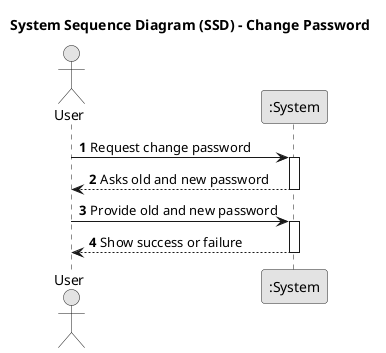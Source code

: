 @startuml
skinparam monochrome true
skinparam packageStyle rectangle
skinparam shadowing false

title System Sequence Diagram (SSD) - Change Password

actor "User" as USER
participant ":System" as System

autonumber

USER -> System : Request change password
activate System

System --> USER : Asks old and new password
deactivate System

USER -> System : Provide old and new password
activate System

System --> USER : Show success or failure
deactivate System

@enduml
